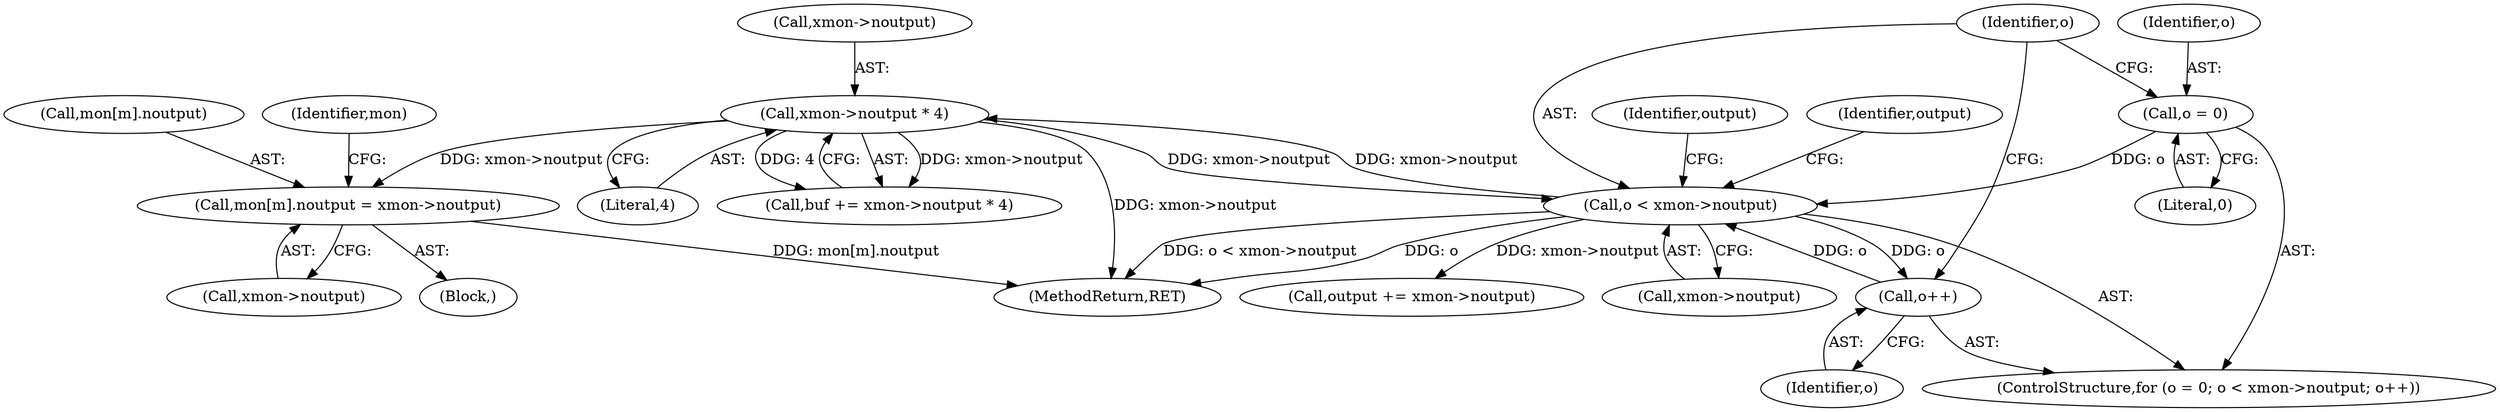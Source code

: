 digraph "0_libXrandr_a0df3e1c7728205e5c7650b2e6dce684139254a6@array" {
"1000352" [label="(Call,mon[m].noutput = xmon->noutput)"];
"1000456" [label="(Call,xmon->noutput * 4)"];
"1000435" [label="(Call,o < xmon->noutput)"];
"1000432" [label="(Call,o = 0)"];
"1000440" [label="(Call,o++)"];
"1000352" [label="(Call,mon[m].noutput = xmon->noutput)"];
"1000457" [label="(Call,xmon->noutput)"];
"1000450" [label="(Identifier,output)"];
"1000449" [label="(Call,output += xmon->noutput)"];
"1000358" [label="(Call,xmon->noutput)"];
"1000444" [label="(Identifier,output)"];
"1000319" [label="(Block,)"];
"1000440" [label="(Call,o++)"];
"1000463" [label="(MethodReturn,RET)"];
"1000460" [label="(Literal,4)"];
"1000441" [label="(Identifier,o)"];
"1000353" [label="(Call,mon[m].noutput)"];
"1000456" [label="(Call,xmon->noutput * 4)"];
"1000437" [label="(Call,xmon->noutput)"];
"1000364" [label="(Identifier,mon)"];
"1000434" [label="(Literal,0)"];
"1000433" [label="(Identifier,o)"];
"1000431" [label="(ControlStructure,for (o = 0; o < xmon->noutput; o++))"];
"1000435" [label="(Call,o < xmon->noutput)"];
"1000454" [label="(Call,buf += xmon->noutput * 4)"];
"1000432" [label="(Call,o = 0)"];
"1000436" [label="(Identifier,o)"];
"1000352" -> "1000319"  [label="AST: "];
"1000352" -> "1000358"  [label="CFG: "];
"1000353" -> "1000352"  [label="AST: "];
"1000358" -> "1000352"  [label="AST: "];
"1000364" -> "1000352"  [label="CFG: "];
"1000352" -> "1000463"  [label="DDG: mon[m].noutput"];
"1000456" -> "1000352"  [label="DDG: xmon->noutput"];
"1000456" -> "1000454"  [label="AST: "];
"1000456" -> "1000460"  [label="CFG: "];
"1000457" -> "1000456"  [label="AST: "];
"1000460" -> "1000456"  [label="AST: "];
"1000454" -> "1000456"  [label="CFG: "];
"1000456" -> "1000463"  [label="DDG: xmon->noutput"];
"1000456" -> "1000435"  [label="DDG: xmon->noutput"];
"1000456" -> "1000454"  [label="DDG: xmon->noutput"];
"1000456" -> "1000454"  [label="DDG: 4"];
"1000435" -> "1000456"  [label="DDG: xmon->noutput"];
"1000435" -> "1000431"  [label="AST: "];
"1000435" -> "1000437"  [label="CFG: "];
"1000436" -> "1000435"  [label="AST: "];
"1000437" -> "1000435"  [label="AST: "];
"1000444" -> "1000435"  [label="CFG: "];
"1000450" -> "1000435"  [label="CFG: "];
"1000435" -> "1000463"  [label="DDG: o"];
"1000435" -> "1000463"  [label="DDG: o < xmon->noutput"];
"1000432" -> "1000435"  [label="DDG: o"];
"1000440" -> "1000435"  [label="DDG: o"];
"1000435" -> "1000440"  [label="DDG: o"];
"1000435" -> "1000449"  [label="DDG: xmon->noutput"];
"1000432" -> "1000431"  [label="AST: "];
"1000432" -> "1000434"  [label="CFG: "];
"1000433" -> "1000432"  [label="AST: "];
"1000434" -> "1000432"  [label="AST: "];
"1000436" -> "1000432"  [label="CFG: "];
"1000440" -> "1000431"  [label="AST: "];
"1000440" -> "1000441"  [label="CFG: "];
"1000441" -> "1000440"  [label="AST: "];
"1000436" -> "1000440"  [label="CFG: "];
}
